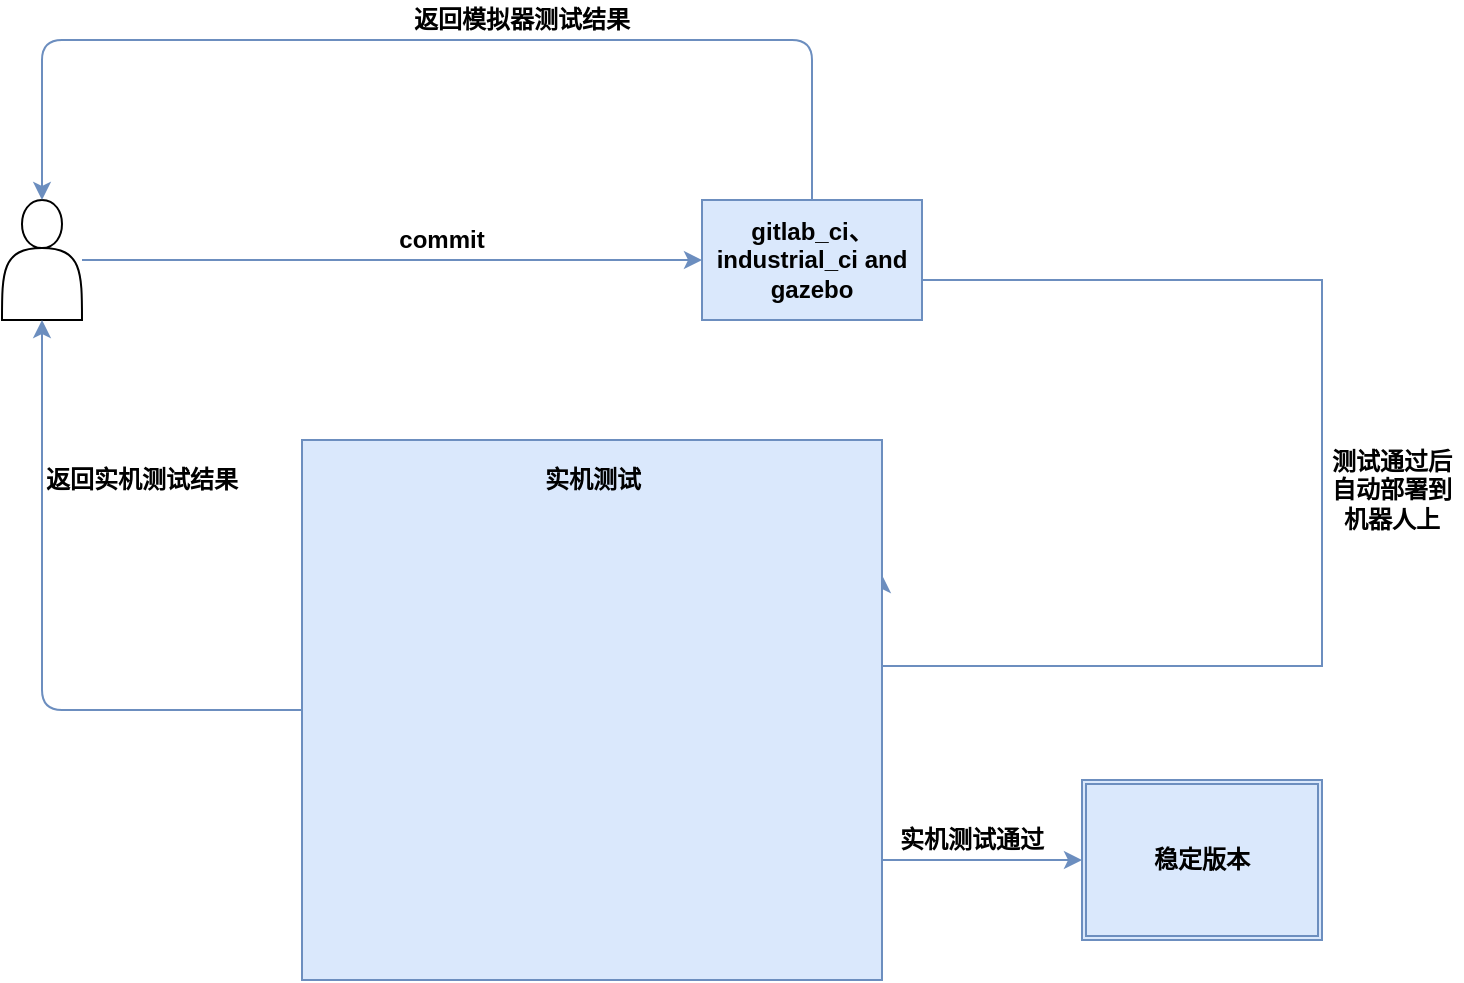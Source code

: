<mxfile version="14.5.3" type="github">
  <diagram id="C5RBs43oDa-KdzZeNtuy" name="Page-1">
    <mxGraphModel dx="1371" dy="706" grid="1" gridSize="10" guides="1" tooltips="1" connect="1" arrows="1" fold="1" page="1" pageScale="1" pageWidth="827" pageHeight="1169" math="0" shadow="0">
      <root>
        <mxCell id="WIyWlLk6GJQsqaUBKTNV-0" />
        <mxCell id="WIyWlLk6GJQsqaUBKTNV-1" parent="WIyWlLk6GJQsqaUBKTNV-0" />
        <mxCell id="yCoFn1HLlYzGFG8CJQgo-2" value="" style="edgeStyle=orthogonalEdgeStyle;rounded=0;orthogonalLoop=1;jettySize=auto;html=1;fillColor=#dae8fc;strokeColor=#6c8ebf;" parent="WIyWlLk6GJQsqaUBKTNV-1" source="yCoFn1HLlYzGFG8CJQgo-0" target="yCoFn1HLlYzGFG8CJQgo-1" edge="1">
          <mxGeometry relative="1" as="geometry" />
        </mxCell>
        <mxCell id="yCoFn1HLlYzGFG8CJQgo-0" value="" style="shape=actor;whiteSpace=wrap;html=1;" parent="WIyWlLk6GJQsqaUBKTNV-1" vertex="1">
          <mxGeometry x="60" y="160" width="40" height="60" as="geometry" />
        </mxCell>
        <mxCell id="yCoFn1HLlYzGFG8CJQgo-17" style="edgeStyle=orthogonalEdgeStyle;rounded=0;orthogonalLoop=1;jettySize=auto;html=1;entryX=1;entryY=0.25;entryDx=0;entryDy=0;fillColor=#dae8fc;strokeColor=#6c8ebf;" parent="WIyWlLk6GJQsqaUBKTNV-1" source="yCoFn1HLlYzGFG8CJQgo-1" target="yCoFn1HLlYzGFG8CJQgo-10" edge="1">
          <mxGeometry relative="1" as="geometry">
            <mxPoint x="580" y="340" as="targetPoint" />
            <Array as="points">
              <mxPoint x="720" y="200" />
              <mxPoint x="720" y="393" />
            </Array>
          </mxGeometry>
        </mxCell>
        <mxCell id="yCoFn1HLlYzGFG8CJQgo-1" value="&lt;b&gt;gitlab_ci、industrial_ci and gazebo&lt;/b&gt;" style="whiteSpace=wrap;html=1;fillColor=#dae8fc;strokeColor=#6c8ebf;" parent="WIyWlLk6GJQsqaUBKTNV-1" vertex="1">
          <mxGeometry x="410" y="160" width="110" height="60" as="geometry" />
        </mxCell>
        <mxCell id="yCoFn1HLlYzGFG8CJQgo-7" value="" style="edgeStyle=segmentEdgeStyle;endArrow=classic;html=1;exitX=0.5;exitY=0;exitDx=0;exitDy=0;fillColor=#dae8fc;strokeColor=#6c8ebf;" parent="WIyWlLk6GJQsqaUBKTNV-1" source="yCoFn1HLlYzGFG8CJQgo-1" target="yCoFn1HLlYzGFG8CJQgo-0" edge="1">
          <mxGeometry width="50" height="50" relative="1" as="geometry">
            <mxPoint x="414" y="130" as="sourcePoint" />
            <mxPoint x="464" y="80" as="targetPoint" />
            <Array as="points">
              <mxPoint x="440" y="80" />
              <mxPoint x="180" y="80" />
            </Array>
          </mxGeometry>
        </mxCell>
        <mxCell id="yCoFn1HLlYzGFG8CJQgo-12" style="edgeStyle=orthogonalEdgeStyle;rounded=1;orthogonalLoop=1;jettySize=auto;html=1;entryX=0.5;entryY=1;entryDx=0;entryDy=0;fillColor=#dae8fc;strokeColor=#6c8ebf;" parent="WIyWlLk6GJQsqaUBKTNV-1" source="yCoFn1HLlYzGFG8CJQgo-10" target="yCoFn1HLlYzGFG8CJQgo-0" edge="1">
          <mxGeometry relative="1" as="geometry" />
        </mxCell>
        <mxCell id="yCoFn1HLlYzGFG8CJQgo-13" style="edgeStyle=orthogonalEdgeStyle;rounded=0;orthogonalLoop=1;jettySize=auto;html=1;fillColor=#dae8fc;strokeColor=#6c8ebf;" parent="WIyWlLk6GJQsqaUBKTNV-1" source="yCoFn1HLlYzGFG8CJQgo-10" target="yCoFn1HLlYzGFG8CJQgo-14" edge="1">
          <mxGeometry relative="1" as="geometry">
            <mxPoint x="520" y="500" as="targetPoint" />
            <Array as="points">
              <mxPoint x="530" y="490" />
              <mxPoint x="530" y="490" />
            </Array>
          </mxGeometry>
        </mxCell>
        <mxCell id="yCoFn1HLlYzGFG8CJQgo-10" value="&lt;b&gt;&lt;br&gt;&lt;/b&gt;" style="whiteSpace=wrap;html=1;fillColor=#dae8fc;strokeColor=#6c8ebf;" parent="WIyWlLk6GJQsqaUBKTNV-1" vertex="1">
          <mxGeometry x="210" y="280" width="290" height="270" as="geometry" />
        </mxCell>
        <mxCell id="yCoFn1HLlYzGFG8CJQgo-14" value="&lt;b&gt;稳定版本&lt;/b&gt;" style="shape=ext;double=1;rounded=0;whiteSpace=wrap;html=1;fillColor=#dae8fc;strokeColor=#6c8ebf;" parent="WIyWlLk6GJQsqaUBKTNV-1" vertex="1">
          <mxGeometry x="600" y="450" width="120" height="80" as="geometry" />
        </mxCell>
        <mxCell id="yCoFn1HLlYzGFG8CJQgo-15" value="commit" style="text;html=1;strokeColor=none;fillColor=none;align=center;verticalAlign=middle;whiteSpace=wrap;rounded=0;fontStyle=1" parent="WIyWlLk6GJQsqaUBKTNV-1" vertex="1">
          <mxGeometry x="260" y="170" width="40" height="20" as="geometry" />
        </mxCell>
        <mxCell id="yCoFn1HLlYzGFG8CJQgo-22" value="测试通过后自动部署到机器人上" style="text;html=1;strokeColor=none;fillColor=none;align=center;verticalAlign=middle;whiteSpace=wrap;rounded=0;fontStyle=1" parent="WIyWlLk6GJQsqaUBKTNV-1" vertex="1">
          <mxGeometry x="720" y="270" width="70" height="70" as="geometry" />
        </mxCell>
        <mxCell id="mNj7DoYh3Yw0xGTKnXcC-0" value="返回模拟器测试结果" style="text;html=1;strokeColor=none;fillColor=none;align=center;verticalAlign=middle;whiteSpace=wrap;rounded=0;fontStyle=1" parent="WIyWlLk6GJQsqaUBKTNV-1" vertex="1">
          <mxGeometry x="260" y="60" width="120" height="20" as="geometry" />
        </mxCell>
        <mxCell id="mNj7DoYh3Yw0xGTKnXcC-2" value="返回实机测试结果" style="text;html=1;strokeColor=none;fillColor=none;align=center;verticalAlign=middle;whiteSpace=wrap;rounded=0;fontStyle=1" parent="WIyWlLk6GJQsqaUBKTNV-1" vertex="1">
          <mxGeometry x="80" y="290" width="100" height="20" as="geometry" />
        </mxCell>
        <mxCell id="mNj7DoYh3Yw0xGTKnXcC-13" value="实机测试通过" style="text;html=1;strokeColor=none;fillColor=none;align=center;verticalAlign=middle;whiteSpace=wrap;rounded=0;fontStyle=1" parent="WIyWlLk6GJQsqaUBKTNV-1" vertex="1">
          <mxGeometry x="500" y="470" width="90" height="20" as="geometry" />
        </mxCell>
        <mxCell id="zhnEyoMv6DwNwn8XBxOK-1" value="&lt;b&gt;实机测试&lt;/b&gt;" style="text;html=1;strokeColor=none;fillColor=none;align=center;verticalAlign=middle;whiteSpace=wrap;rounded=0;sketch=0;" vertex="1" parent="WIyWlLk6GJQsqaUBKTNV-1">
          <mxGeometry x="327.5" y="290" width="55" height="20" as="geometry" />
        </mxCell>
      </root>
    </mxGraphModel>
  </diagram>
</mxfile>
